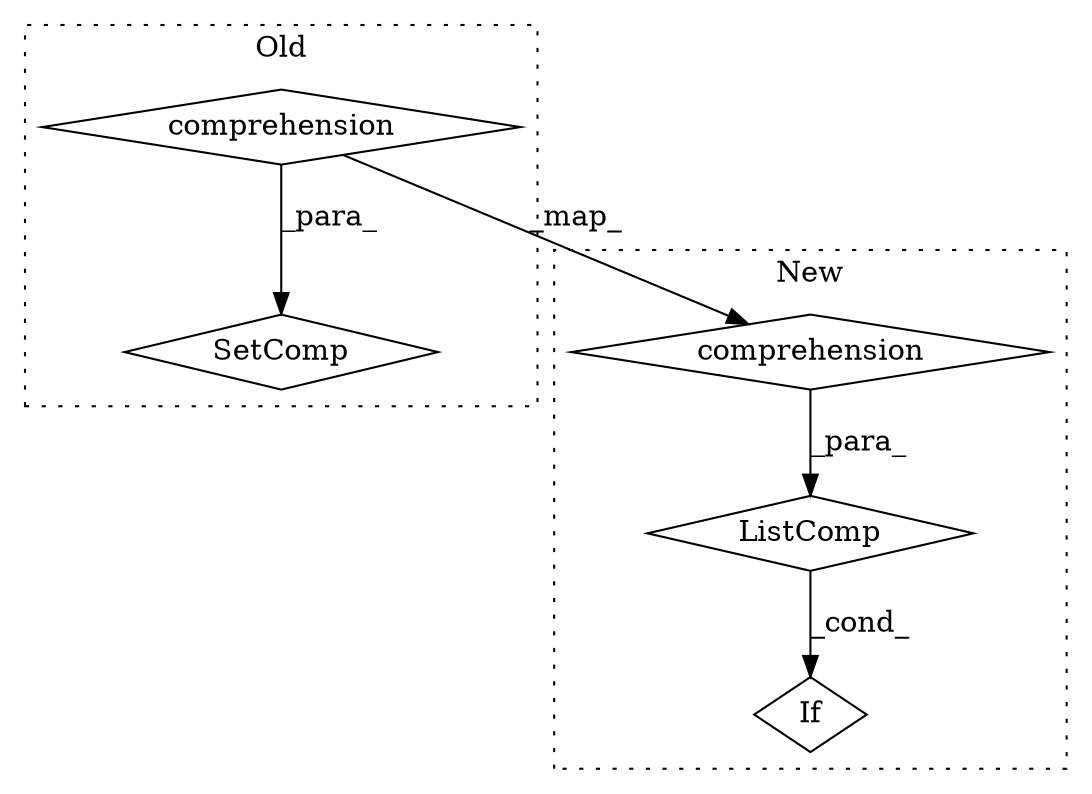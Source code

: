 digraph G {
subgraph cluster0 {
1 [label="SetComp" a="69" s="1050" l="43" shape="diamond"];
4 [label="comprehension" a="45" s="1066" l="3" shape="diamond"];
label = "Old";
style="dotted";
}
subgraph cluster1 {
2 [label="If" a="96" s="1214" l="24" shape="diamond"];
3 [label="comprehension" a="45" s="1067" l="3" shape="diamond"];
5 [label="ListComp" a="106" s="1051" l="43" shape="diamond"];
label = "New";
style="dotted";
}
3 -> 5 [label="_para_"];
4 -> 3 [label="_map_"];
4 -> 1 [label="_para_"];
5 -> 2 [label="_cond_"];
}
